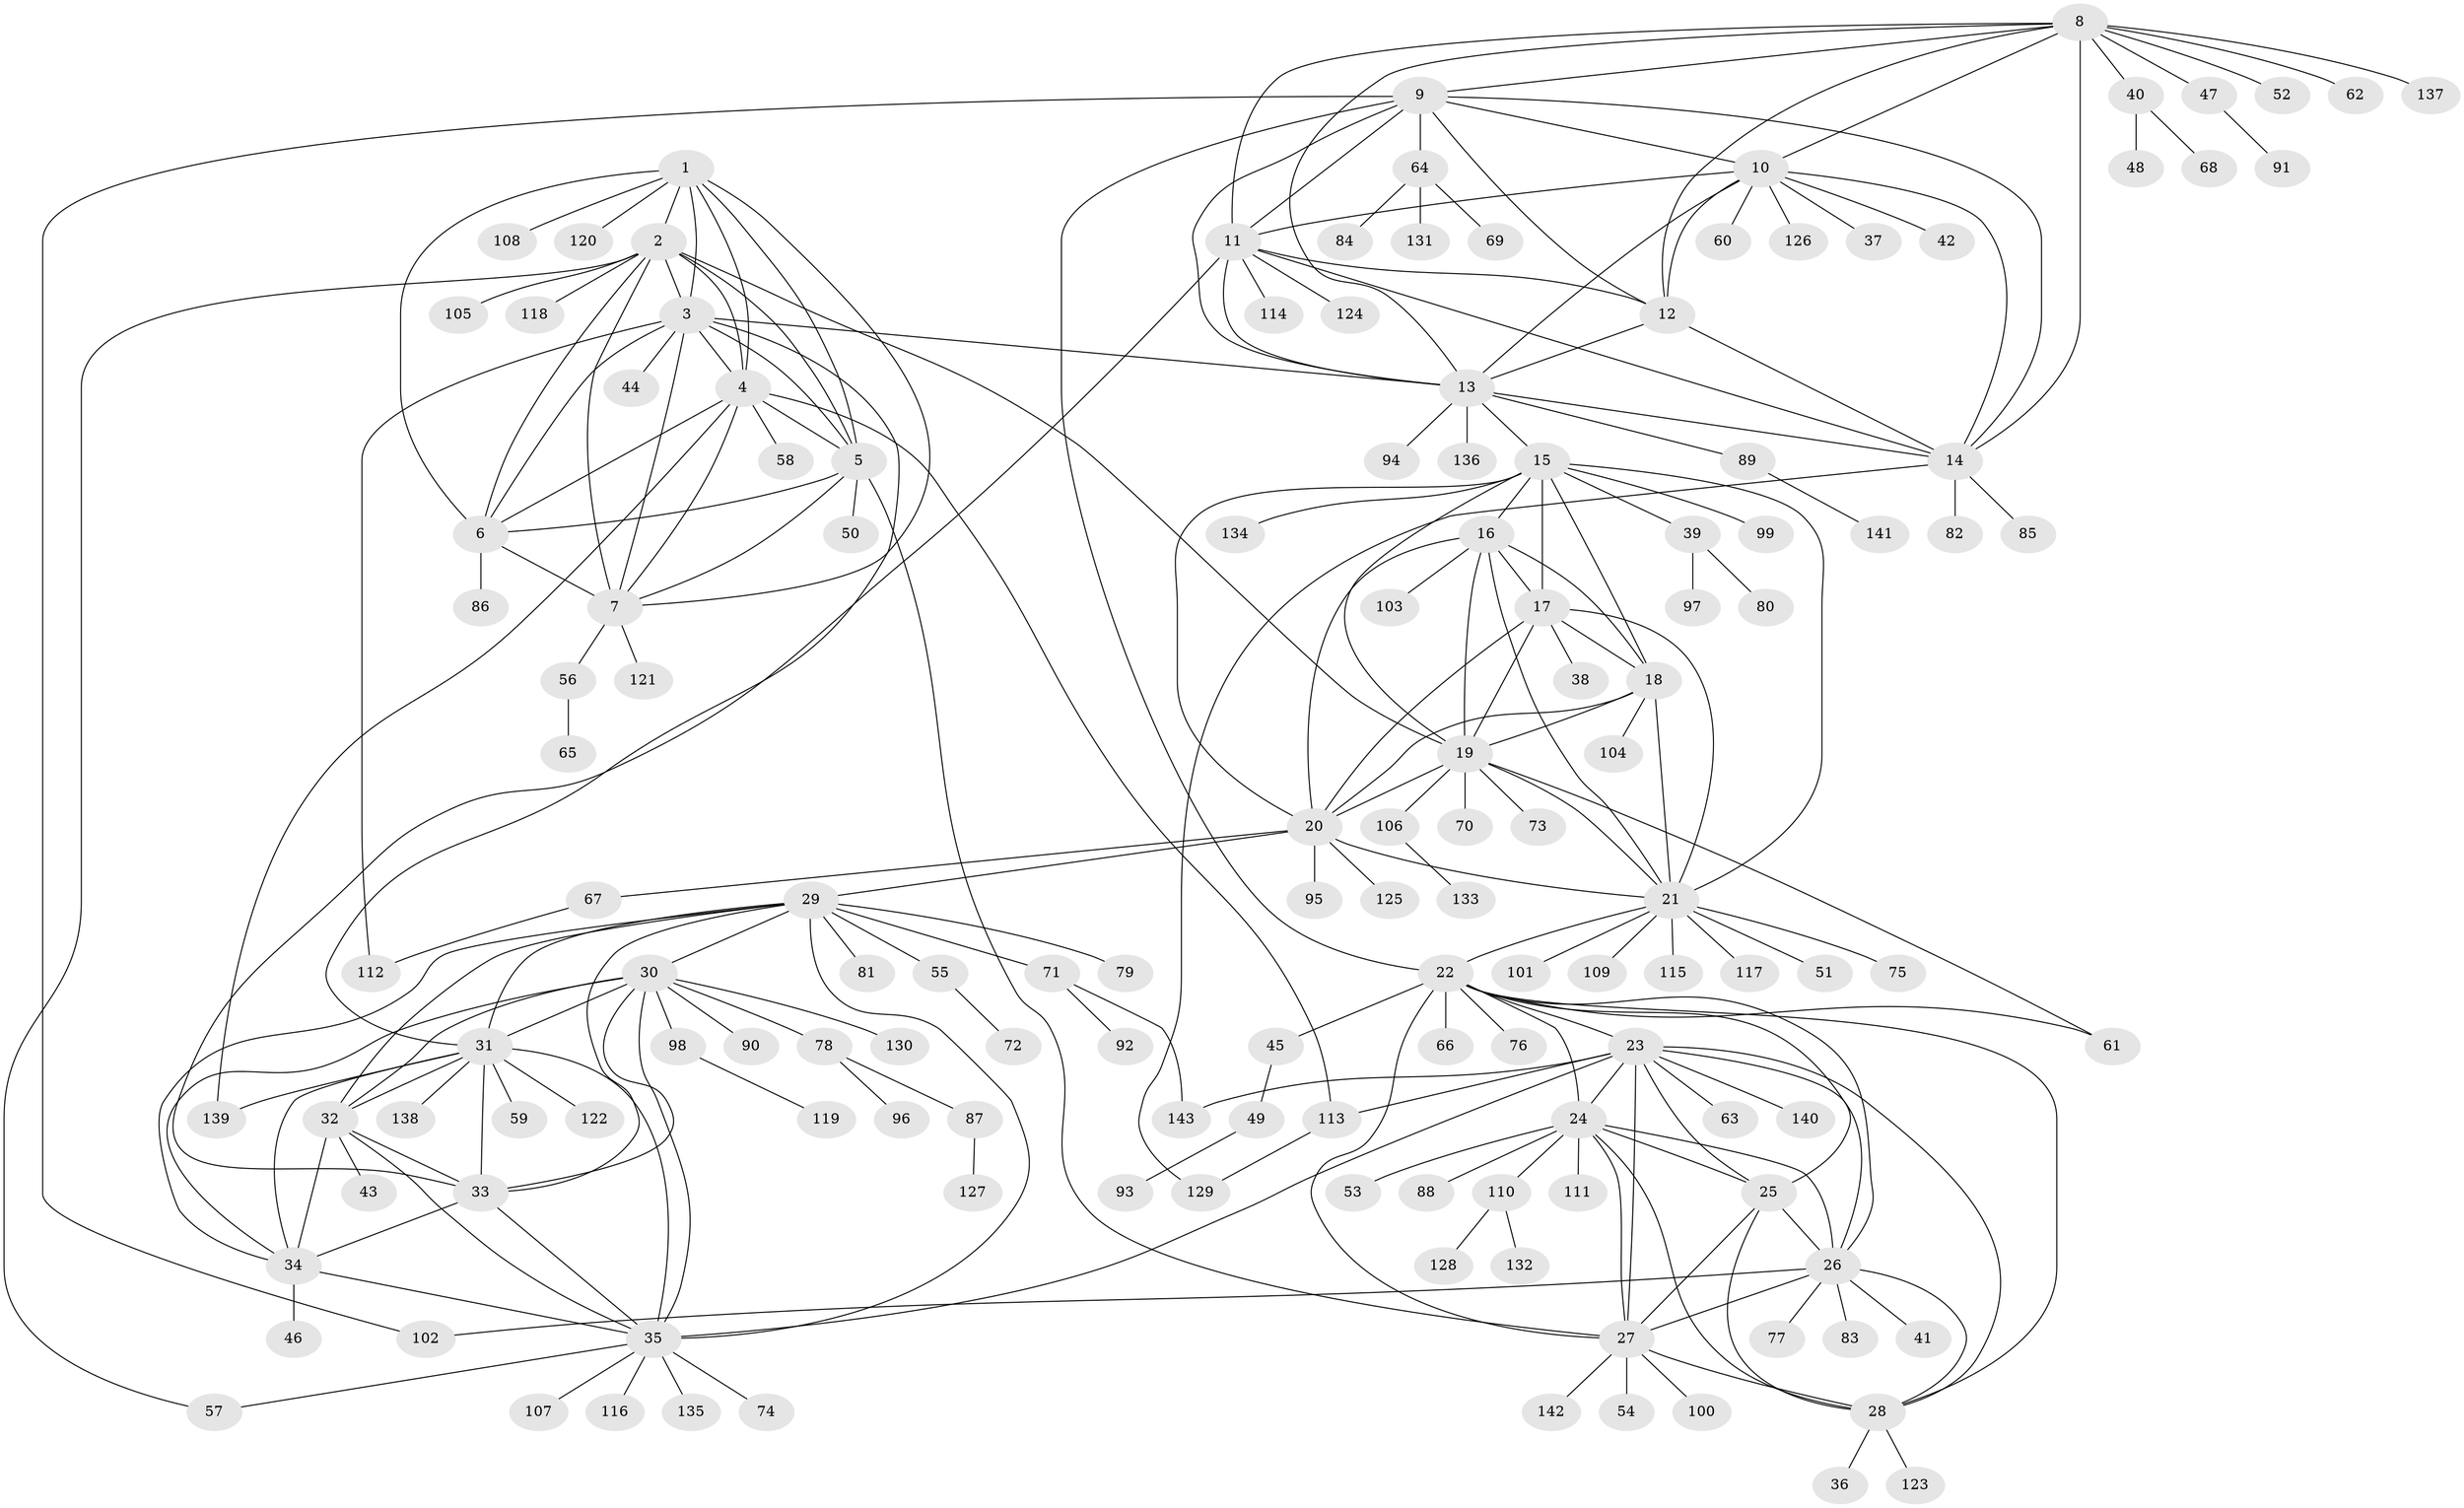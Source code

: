 // coarse degree distribution, {7: 0.043859649122807015, 8: 0.043859649122807015, 9: 0.043859649122807015, 6: 0.017543859649122806, 12: 0.017543859649122806, 4: 0.017543859649122806, 15: 0.008771929824561403, 14: 0.008771929824561403, 10: 0.008771929824561403, 5: 0.008771929824561403, 1: 0.6491228070175439, 2: 0.09649122807017543, 3: 0.03508771929824561}
// Generated by graph-tools (version 1.1) at 2025/42/03/06/25 10:42:10]
// undirected, 143 vertices, 231 edges
graph export_dot {
graph [start="1"]
  node [color=gray90,style=filled];
  1;
  2;
  3;
  4;
  5;
  6;
  7;
  8;
  9;
  10;
  11;
  12;
  13;
  14;
  15;
  16;
  17;
  18;
  19;
  20;
  21;
  22;
  23;
  24;
  25;
  26;
  27;
  28;
  29;
  30;
  31;
  32;
  33;
  34;
  35;
  36;
  37;
  38;
  39;
  40;
  41;
  42;
  43;
  44;
  45;
  46;
  47;
  48;
  49;
  50;
  51;
  52;
  53;
  54;
  55;
  56;
  57;
  58;
  59;
  60;
  61;
  62;
  63;
  64;
  65;
  66;
  67;
  68;
  69;
  70;
  71;
  72;
  73;
  74;
  75;
  76;
  77;
  78;
  79;
  80;
  81;
  82;
  83;
  84;
  85;
  86;
  87;
  88;
  89;
  90;
  91;
  92;
  93;
  94;
  95;
  96;
  97;
  98;
  99;
  100;
  101;
  102;
  103;
  104;
  105;
  106;
  107;
  108;
  109;
  110;
  111;
  112;
  113;
  114;
  115;
  116;
  117;
  118;
  119;
  120;
  121;
  122;
  123;
  124;
  125;
  126;
  127;
  128;
  129;
  130;
  131;
  132;
  133;
  134;
  135;
  136;
  137;
  138;
  139;
  140;
  141;
  142;
  143;
  1 -- 2;
  1 -- 3;
  1 -- 4;
  1 -- 5;
  1 -- 6;
  1 -- 7;
  1 -- 108;
  1 -- 120;
  2 -- 3;
  2 -- 4;
  2 -- 5;
  2 -- 6;
  2 -- 7;
  2 -- 19;
  2 -- 57;
  2 -- 105;
  2 -- 118;
  3 -- 4;
  3 -- 5;
  3 -- 6;
  3 -- 7;
  3 -- 13;
  3 -- 31;
  3 -- 44;
  3 -- 112;
  4 -- 5;
  4 -- 6;
  4 -- 7;
  4 -- 58;
  4 -- 113;
  4 -- 139;
  5 -- 6;
  5 -- 7;
  5 -- 27;
  5 -- 50;
  6 -- 7;
  6 -- 86;
  7 -- 56;
  7 -- 121;
  8 -- 9;
  8 -- 10;
  8 -- 11;
  8 -- 12;
  8 -- 13;
  8 -- 14;
  8 -- 40;
  8 -- 47;
  8 -- 52;
  8 -- 62;
  8 -- 137;
  9 -- 10;
  9 -- 11;
  9 -- 12;
  9 -- 13;
  9 -- 14;
  9 -- 22;
  9 -- 64;
  9 -- 102;
  10 -- 11;
  10 -- 12;
  10 -- 13;
  10 -- 14;
  10 -- 37;
  10 -- 42;
  10 -- 60;
  10 -- 126;
  11 -- 12;
  11 -- 13;
  11 -- 14;
  11 -- 33;
  11 -- 114;
  11 -- 124;
  12 -- 13;
  12 -- 14;
  13 -- 14;
  13 -- 15;
  13 -- 89;
  13 -- 94;
  13 -- 136;
  14 -- 82;
  14 -- 85;
  14 -- 129;
  15 -- 16;
  15 -- 17;
  15 -- 18;
  15 -- 19;
  15 -- 20;
  15 -- 21;
  15 -- 39;
  15 -- 99;
  15 -- 134;
  16 -- 17;
  16 -- 18;
  16 -- 19;
  16 -- 20;
  16 -- 21;
  16 -- 103;
  17 -- 18;
  17 -- 19;
  17 -- 20;
  17 -- 21;
  17 -- 38;
  18 -- 19;
  18 -- 20;
  18 -- 21;
  18 -- 104;
  19 -- 20;
  19 -- 21;
  19 -- 61;
  19 -- 70;
  19 -- 73;
  19 -- 106;
  20 -- 21;
  20 -- 29;
  20 -- 67;
  20 -- 95;
  20 -- 125;
  21 -- 22;
  21 -- 51;
  21 -- 75;
  21 -- 101;
  21 -- 109;
  21 -- 115;
  21 -- 117;
  22 -- 23;
  22 -- 24;
  22 -- 25;
  22 -- 26;
  22 -- 27;
  22 -- 28;
  22 -- 45;
  22 -- 61;
  22 -- 66;
  22 -- 76;
  23 -- 24;
  23 -- 25;
  23 -- 26;
  23 -- 27;
  23 -- 28;
  23 -- 35;
  23 -- 63;
  23 -- 113;
  23 -- 140;
  23 -- 143;
  24 -- 25;
  24 -- 26;
  24 -- 27;
  24 -- 28;
  24 -- 53;
  24 -- 88;
  24 -- 110;
  24 -- 111;
  25 -- 26;
  25 -- 27;
  25 -- 28;
  26 -- 27;
  26 -- 28;
  26 -- 41;
  26 -- 77;
  26 -- 83;
  26 -- 102;
  27 -- 28;
  27 -- 54;
  27 -- 100;
  27 -- 142;
  28 -- 36;
  28 -- 123;
  29 -- 30;
  29 -- 31;
  29 -- 32;
  29 -- 33;
  29 -- 34;
  29 -- 35;
  29 -- 55;
  29 -- 71;
  29 -- 79;
  29 -- 81;
  30 -- 31;
  30 -- 32;
  30 -- 33;
  30 -- 34;
  30 -- 35;
  30 -- 78;
  30 -- 90;
  30 -- 98;
  30 -- 130;
  31 -- 32;
  31 -- 33;
  31 -- 34;
  31 -- 35;
  31 -- 59;
  31 -- 122;
  31 -- 138;
  31 -- 139;
  32 -- 33;
  32 -- 34;
  32 -- 35;
  32 -- 43;
  33 -- 34;
  33 -- 35;
  34 -- 35;
  34 -- 46;
  35 -- 57;
  35 -- 74;
  35 -- 107;
  35 -- 116;
  35 -- 135;
  39 -- 80;
  39 -- 97;
  40 -- 48;
  40 -- 68;
  45 -- 49;
  47 -- 91;
  49 -- 93;
  55 -- 72;
  56 -- 65;
  64 -- 69;
  64 -- 84;
  64 -- 131;
  67 -- 112;
  71 -- 92;
  71 -- 143;
  78 -- 87;
  78 -- 96;
  87 -- 127;
  89 -- 141;
  98 -- 119;
  106 -- 133;
  110 -- 128;
  110 -- 132;
  113 -- 129;
}
